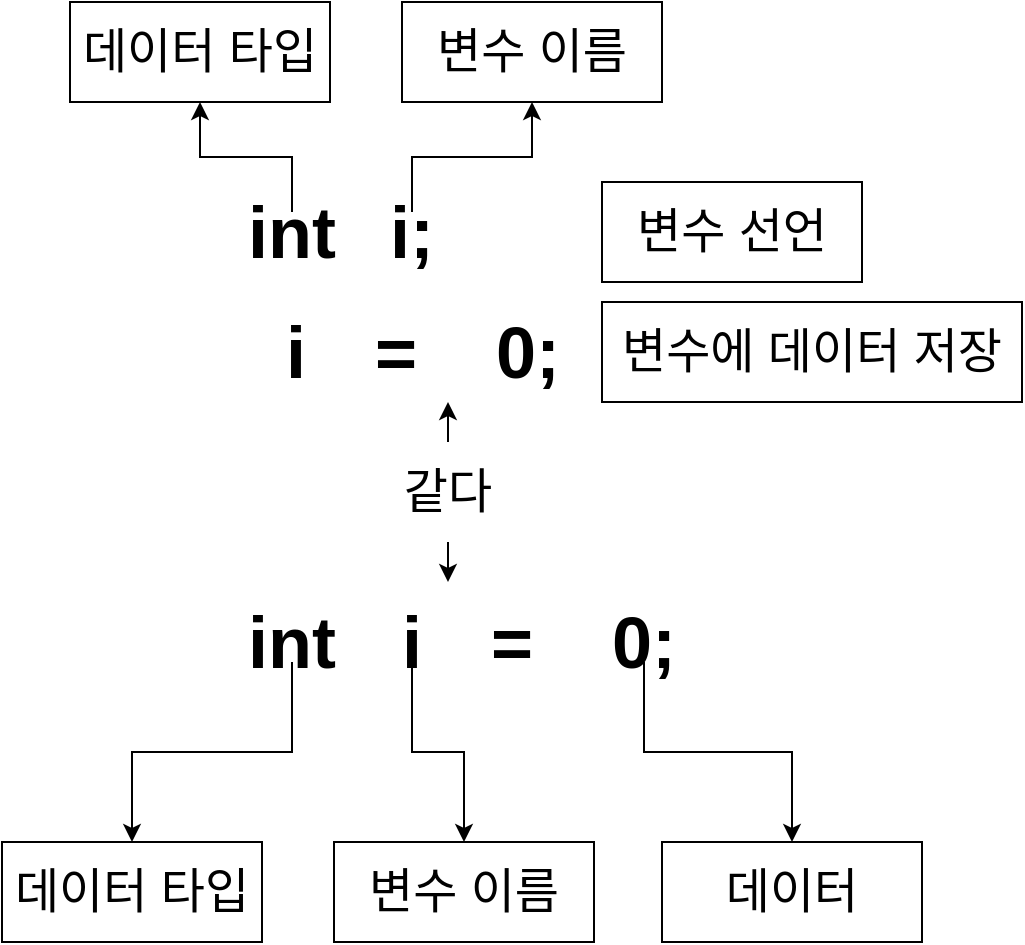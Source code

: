 <mxfile version="14.3.2" type="device"><diagram id="vgvK0LoKY6fSjpeN0OLC" name="Page-1"><mxGraphModel dx="1422" dy="762" grid="1" gridSize="10" guides="1" tooltips="1" connect="1" arrows="1" fold="1" page="1" pageScale="1" pageWidth="827" pageHeight="1169" math="0" shadow="0"><root><mxCell id="0"/><mxCell id="1" parent="0"/><mxCell id="NWyIba0nZgIF0rtgpkFL-7" style="edgeStyle=orthogonalEdgeStyle;rounded=0;orthogonalLoop=1;jettySize=auto;html=1;exitX=0.5;exitY=1;exitDx=0;exitDy=0;" edge="1" parent="1" source="NWyIba0nZgIF0rtgpkFL-1" target="NWyIba0nZgIF0rtgpkFL-6"><mxGeometry relative="1" as="geometry"/></mxCell><mxCell id="NWyIba0nZgIF0rtgpkFL-1" value="&lt;font style=&quot;font-size: 36px&quot;&gt;&lt;b&gt;int&lt;/b&gt;&lt;/font&gt;" style="text;html=1;strokeColor=none;fillColor=none;align=center;verticalAlign=middle;whiteSpace=wrap;rounded=0;" vertex="1" parent="1"><mxGeometry x="200" y="330" width="50" height="20" as="geometry"/></mxCell><mxCell id="NWyIba0nZgIF0rtgpkFL-9" style="edgeStyle=orthogonalEdgeStyle;rounded=0;orthogonalLoop=1;jettySize=auto;html=1;exitX=0.5;exitY=1;exitDx=0;exitDy=0;entryX=0.5;entryY=0;entryDx=0;entryDy=0;" edge="1" parent="1" source="NWyIba0nZgIF0rtgpkFL-2" target="NWyIba0nZgIF0rtgpkFL-8"><mxGeometry relative="1" as="geometry"/></mxCell><mxCell id="NWyIba0nZgIF0rtgpkFL-2" value="&lt;font style=&quot;font-size: 36px&quot;&gt;&lt;b&gt;i&lt;/b&gt;&lt;/font&gt;" style="text;html=1;strokeColor=none;fillColor=none;align=center;verticalAlign=middle;whiteSpace=wrap;rounded=0;" vertex="1" parent="1"><mxGeometry x="260" y="330" width="50" height="20" as="geometry"/></mxCell><mxCell id="NWyIba0nZgIF0rtgpkFL-3" value="&lt;font style=&quot;font-size: 36px&quot;&gt;&lt;b&gt;=&lt;/b&gt;&lt;/font&gt;" style="text;html=1;strokeColor=none;fillColor=none;align=center;verticalAlign=middle;whiteSpace=wrap;rounded=0;" vertex="1" parent="1"><mxGeometry x="310" y="330" width="50" height="20" as="geometry"/></mxCell><mxCell id="NWyIba0nZgIF0rtgpkFL-11" style="edgeStyle=orthogonalEdgeStyle;rounded=0;orthogonalLoop=1;jettySize=auto;html=1;exitX=0.5;exitY=1;exitDx=0;exitDy=0;" edge="1" parent="1" source="NWyIba0nZgIF0rtgpkFL-4" target="NWyIba0nZgIF0rtgpkFL-10"><mxGeometry relative="1" as="geometry"/></mxCell><mxCell id="NWyIba0nZgIF0rtgpkFL-4" value="&lt;font style=&quot;font-size: 36px&quot;&gt;&lt;b&gt;0;&lt;/b&gt;&lt;/font&gt;" style="text;html=1;strokeColor=none;fillColor=none;align=center;verticalAlign=middle;whiteSpace=wrap;rounded=0;" vertex="1" parent="1"><mxGeometry x="376" y="330" width="50" height="20" as="geometry"/></mxCell><mxCell id="NWyIba0nZgIF0rtgpkFL-6" value="&lt;font style=&quot;font-size: 24px&quot;&gt;데이터 타입&lt;/font&gt;" style="text;html=1;fillColor=none;align=center;verticalAlign=middle;whiteSpace=wrap;rounded=0;strokeColor=#000000;" vertex="1" parent="1"><mxGeometry x="80" y="440" width="130" height="50" as="geometry"/></mxCell><mxCell id="NWyIba0nZgIF0rtgpkFL-8" value="&lt;font style=&quot;font-size: 24px&quot;&gt;변수 이름&lt;/font&gt;" style="text;html=1;fillColor=none;align=center;verticalAlign=middle;whiteSpace=wrap;rounded=0;strokeColor=#000000;" vertex="1" parent="1"><mxGeometry x="246" y="440" width="130" height="50" as="geometry"/></mxCell><mxCell id="NWyIba0nZgIF0rtgpkFL-10" value="&lt;font style=&quot;font-size: 24px&quot;&gt;데이터&lt;/font&gt;" style="text;html=1;fillColor=none;align=center;verticalAlign=middle;whiteSpace=wrap;rounded=0;strokeColor=#000000;" vertex="1" parent="1"><mxGeometry x="410" y="440" width="130" height="50" as="geometry"/></mxCell><mxCell id="NWyIba0nZgIF0rtgpkFL-22" style="edgeStyle=orthogonalEdgeStyle;rounded=0;orthogonalLoop=1;jettySize=auto;html=1;exitX=0.5;exitY=0;exitDx=0;exitDy=0;" edge="1" parent="1" source="NWyIba0nZgIF0rtgpkFL-12" target="NWyIba0nZgIF0rtgpkFL-20"><mxGeometry relative="1" as="geometry"/></mxCell><mxCell id="NWyIba0nZgIF0rtgpkFL-12" value="&lt;font style=&quot;font-size: 36px&quot;&gt;&lt;b&gt;int&lt;/b&gt;&lt;/font&gt;" style="text;html=1;strokeColor=none;fillColor=none;align=center;verticalAlign=middle;whiteSpace=wrap;rounded=0;" vertex="1" parent="1"><mxGeometry x="200" y="125" width="50" height="20" as="geometry"/></mxCell><mxCell id="NWyIba0nZgIF0rtgpkFL-23" style="edgeStyle=orthogonalEdgeStyle;rounded=0;orthogonalLoop=1;jettySize=auto;html=1;exitX=0.5;exitY=0;exitDx=0;exitDy=0;" edge="1" parent="1" source="NWyIba0nZgIF0rtgpkFL-13" target="NWyIba0nZgIF0rtgpkFL-21"><mxGeometry relative="1" as="geometry"/></mxCell><mxCell id="NWyIba0nZgIF0rtgpkFL-13" value="&lt;font style=&quot;font-size: 36px&quot;&gt;&lt;b&gt;i;&lt;/b&gt;&lt;/font&gt;" style="text;html=1;strokeColor=none;fillColor=none;align=center;verticalAlign=middle;whiteSpace=wrap;rounded=0;" vertex="1" parent="1"><mxGeometry x="260" y="125" width="50" height="20" as="geometry"/></mxCell><mxCell id="NWyIba0nZgIF0rtgpkFL-14" value="&lt;font style=&quot;font-size: 36px&quot;&gt;&lt;b&gt;i&lt;/b&gt;&lt;/font&gt;" style="text;html=1;strokeColor=none;fillColor=none;align=center;verticalAlign=middle;whiteSpace=wrap;rounded=0;" vertex="1" parent="1"><mxGeometry x="202" y="185" width="50" height="20" as="geometry"/></mxCell><mxCell id="NWyIba0nZgIF0rtgpkFL-15" value="&lt;font style=&quot;font-size: 36px&quot;&gt;&lt;b&gt;=&lt;/b&gt;&lt;/font&gt;" style="text;html=1;strokeColor=none;fillColor=none;align=center;verticalAlign=middle;whiteSpace=wrap;rounded=0;" vertex="1" parent="1"><mxGeometry x="252" y="185" width="50" height="20" as="geometry"/></mxCell><mxCell id="NWyIba0nZgIF0rtgpkFL-16" value="&lt;font style=&quot;font-size: 36px&quot;&gt;&lt;b&gt;0;&lt;/b&gt;&lt;/font&gt;" style="text;html=1;strokeColor=none;fillColor=none;align=center;verticalAlign=middle;whiteSpace=wrap;rounded=0;" vertex="1" parent="1"><mxGeometry x="318" y="185" width="50" height="20" as="geometry"/></mxCell><mxCell id="NWyIba0nZgIF0rtgpkFL-17" value="&lt;font style=&quot;font-size: 24px&quot;&gt;변수 선언&lt;/font&gt;" style="text;html=1;fillColor=none;align=center;verticalAlign=middle;whiteSpace=wrap;rounded=0;strokeColor=#000000;" vertex="1" parent="1"><mxGeometry x="380" y="110" width="130" height="50" as="geometry"/></mxCell><mxCell id="NWyIba0nZgIF0rtgpkFL-18" value="&lt;font style=&quot;font-size: 24px&quot;&gt;변수에 데이터 저장&lt;/font&gt;" style="text;html=1;fillColor=none;align=center;verticalAlign=middle;whiteSpace=wrap;rounded=0;strokeColor=#000000;" vertex="1" parent="1"><mxGeometry x="380" y="170" width="210" height="50" as="geometry"/></mxCell><mxCell id="NWyIba0nZgIF0rtgpkFL-20" value="&lt;font style=&quot;font-size: 24px&quot;&gt;데이터 타입&lt;/font&gt;" style="text;html=1;fillColor=none;align=center;verticalAlign=middle;whiteSpace=wrap;rounded=0;strokeColor=#000000;" vertex="1" parent="1"><mxGeometry x="114" y="20" width="130" height="50" as="geometry"/></mxCell><mxCell id="NWyIba0nZgIF0rtgpkFL-21" value="&lt;font style=&quot;font-size: 24px&quot;&gt;변수 이름&lt;/font&gt;" style="text;html=1;fillColor=none;align=center;verticalAlign=middle;whiteSpace=wrap;rounded=0;strokeColor=#000000;" vertex="1" parent="1"><mxGeometry x="280" y="20" width="130" height="50" as="geometry"/></mxCell><mxCell id="NWyIba0nZgIF0rtgpkFL-25" style="edgeStyle=orthogonalEdgeStyle;rounded=0;orthogonalLoop=1;jettySize=auto;html=1;exitX=0.5;exitY=0;exitDx=0;exitDy=0;" edge="1" parent="1" source="NWyIba0nZgIF0rtgpkFL-24"><mxGeometry relative="1" as="geometry"><mxPoint x="303" y="220" as="targetPoint"/></mxGeometry></mxCell><mxCell id="NWyIba0nZgIF0rtgpkFL-26" style="edgeStyle=orthogonalEdgeStyle;rounded=0;orthogonalLoop=1;jettySize=auto;html=1;exitX=0.5;exitY=1;exitDx=0;exitDy=0;" edge="1" parent="1" source="NWyIba0nZgIF0rtgpkFL-24"><mxGeometry relative="1" as="geometry"><mxPoint x="303" y="310" as="targetPoint"/></mxGeometry></mxCell><mxCell id="NWyIba0nZgIF0rtgpkFL-24" value="&lt;font style=&quot;font-size: 24px&quot;&gt;같다&lt;/font&gt;" style="text;html=1;fillColor=none;align=center;verticalAlign=middle;whiteSpace=wrap;rounded=0;" vertex="1" parent="1"><mxGeometry x="238" y="240" width="130" height="50" as="geometry"/></mxCell></root></mxGraphModel></diagram></mxfile>
